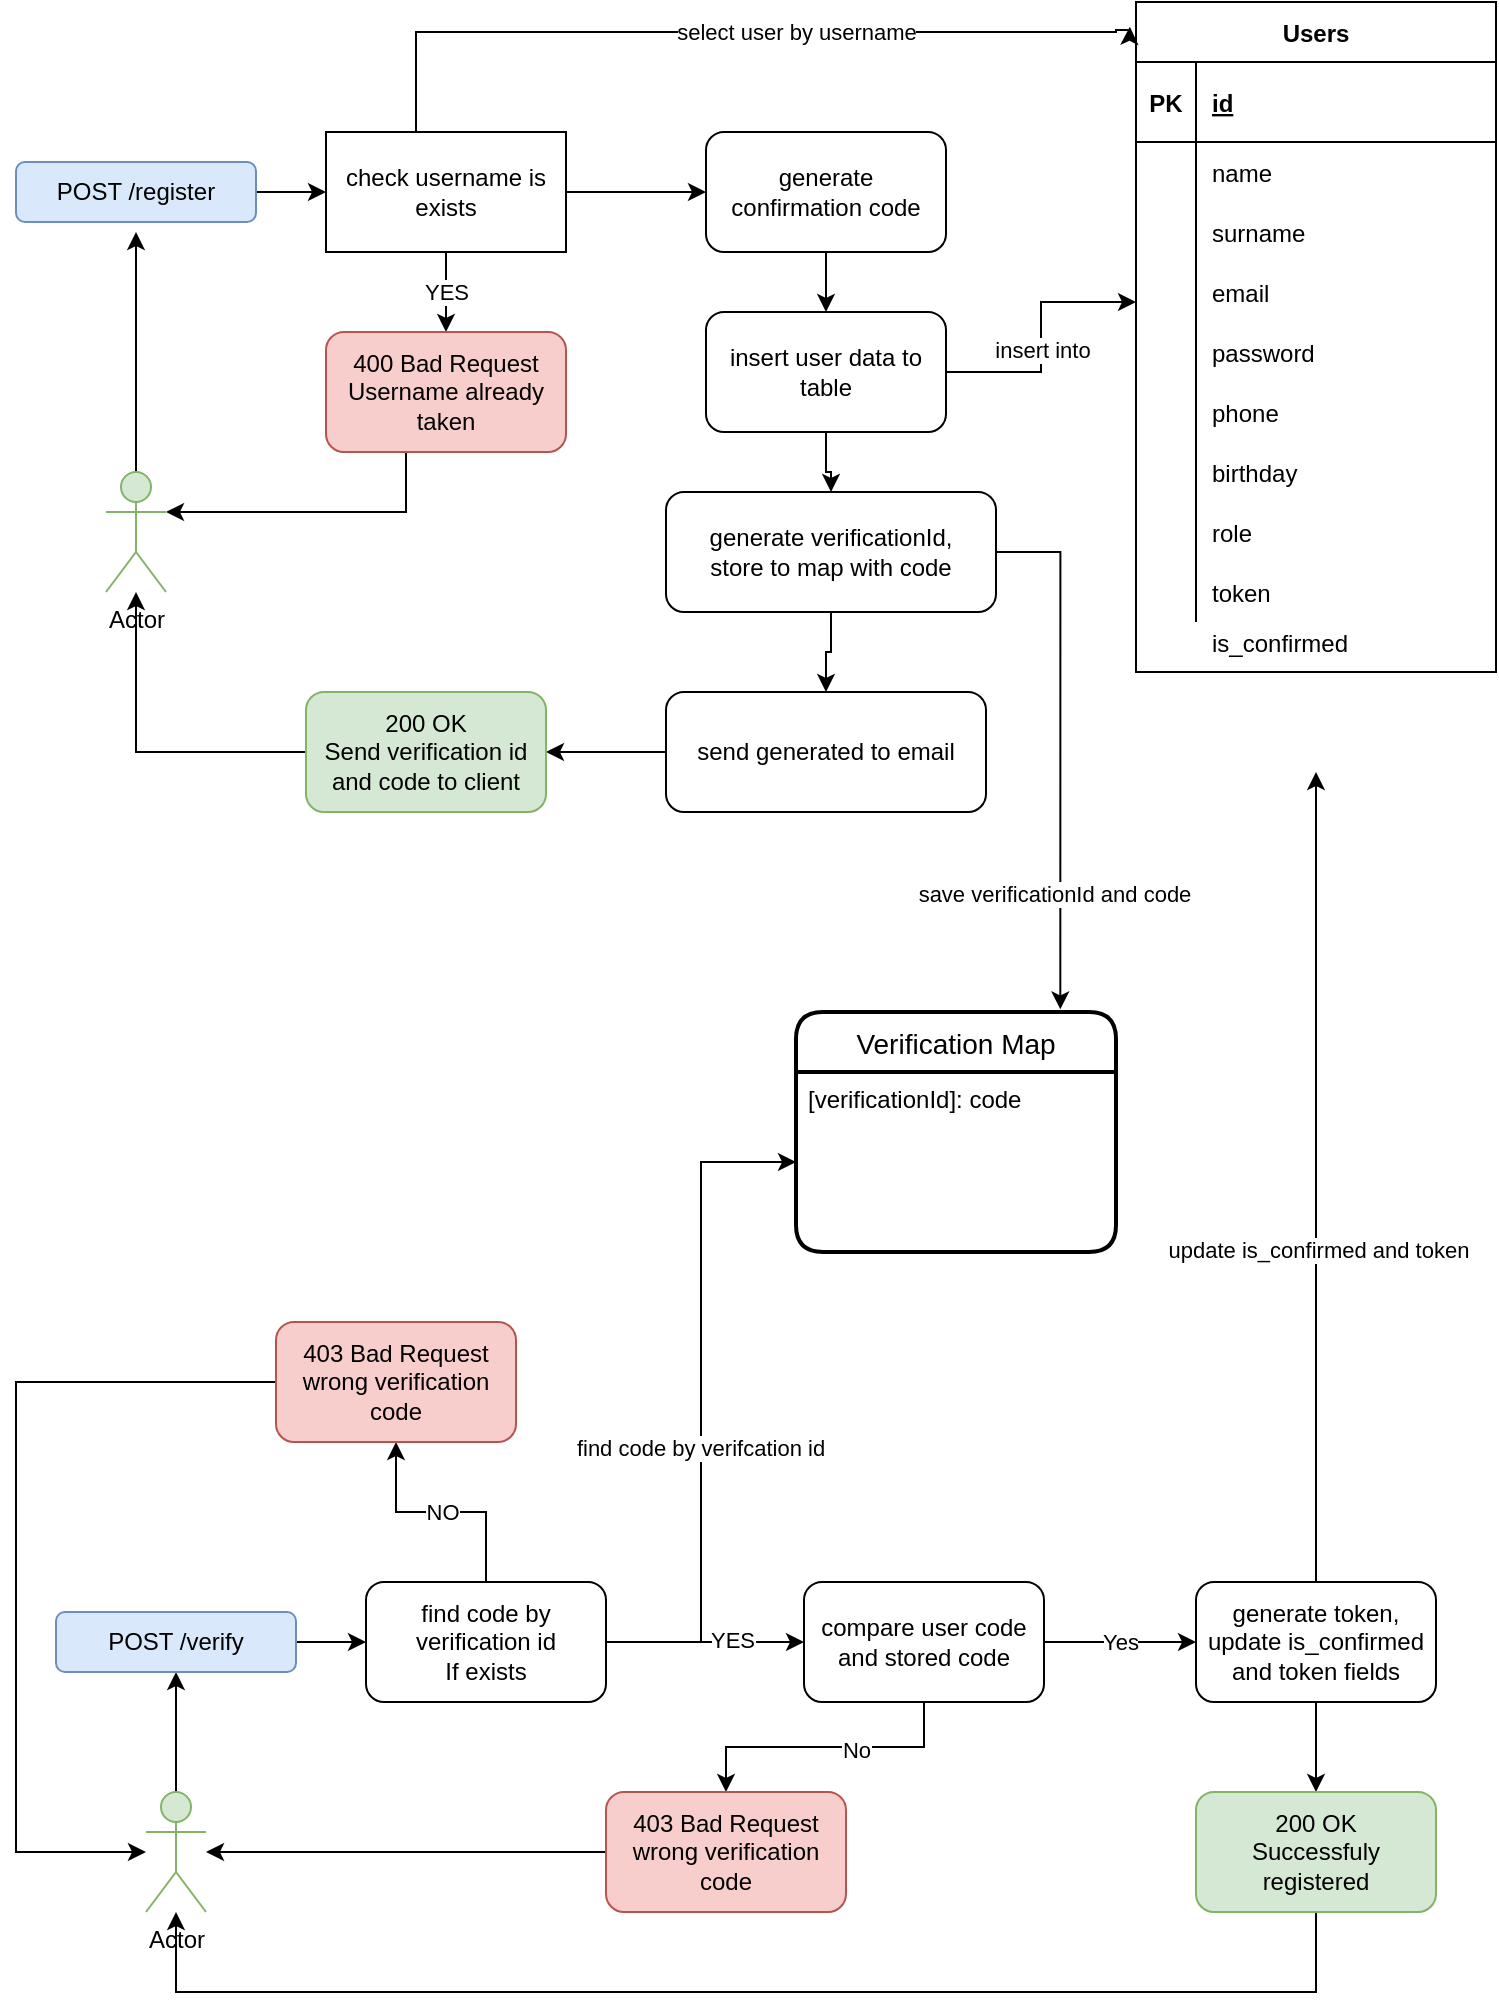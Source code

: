 <mxfile version="20.8.1" type="github" pages="2">
  <diagram id="KpNZu5s6K74Fhy5XpJUd" name="Страница 1">
    <mxGraphModel dx="909" dy="511" grid="1" gridSize="10" guides="1" tooltips="1" connect="1" arrows="1" fold="1" page="1" pageScale="1" pageWidth="827" pageHeight="1169" math="0" shadow="0">
      <root>
        <mxCell id="0" />
        <mxCell id="1" parent="0" />
        <mxCell id="UqoLNxq10_P1WbbZh7oi-83" style="edgeStyle=orthogonalEdgeStyle;rounded=0;orthogonalLoop=1;jettySize=auto;html=1;" edge="1" parent="1" source="UqoLNxq10_P1WbbZh7oi-1">
          <mxGeometry relative="1" as="geometry">
            <mxPoint x="90.0" y="150" as="targetPoint" />
          </mxGeometry>
        </mxCell>
        <mxCell id="UqoLNxq10_P1WbbZh7oi-1" value="Actor" style="shape=umlActor;verticalLabelPosition=bottom;verticalAlign=top;html=1;outlineConnect=0;fillColor=#d5e8d4;strokeColor=#82b366;" vertex="1" parent="1">
          <mxGeometry x="75" y="270" width="30" height="60" as="geometry" />
        </mxCell>
        <mxCell id="UqoLNxq10_P1WbbZh7oi-74" value="" style="edgeStyle=orthogonalEdgeStyle;rounded=0;orthogonalLoop=1;jettySize=auto;html=1;" edge="1" parent="1" source="UqoLNxq10_P1WbbZh7oi-5" target="UqoLNxq10_P1WbbZh7oi-73">
          <mxGeometry relative="1" as="geometry" />
        </mxCell>
        <mxCell id="UqoLNxq10_P1WbbZh7oi-5" value="POST /register" style="rounded=1;whiteSpace=wrap;html=1;fillColor=#dae8fc;strokeColor=#6c8ebf;" vertex="1" parent="1">
          <mxGeometry x="30" y="115" width="120" height="30" as="geometry" />
        </mxCell>
        <mxCell id="UqoLNxq10_P1WbbZh7oi-6" value="Users" style="shape=table;startSize=30;container=1;collapsible=1;childLayout=tableLayout;fixedRows=1;rowLines=0;fontStyle=1;align=center;resizeLast=1;" vertex="1" parent="1">
          <mxGeometry x="590" y="35" width="180" height="335" as="geometry" />
        </mxCell>
        <mxCell id="UqoLNxq10_P1WbbZh7oi-7" value="" style="shape=tableRow;horizontal=0;startSize=0;swimlaneHead=0;swimlaneBody=0;fillColor=none;collapsible=0;dropTarget=0;points=[[0,0.5],[1,0.5]];portConstraint=eastwest;top=0;left=0;right=0;bottom=1;" vertex="1" parent="UqoLNxq10_P1WbbZh7oi-6">
          <mxGeometry y="30" width="180" height="40" as="geometry" />
        </mxCell>
        <mxCell id="UqoLNxq10_P1WbbZh7oi-8" value="PK" style="shape=partialRectangle;connectable=0;fillColor=none;top=0;left=0;bottom=0;right=0;fontStyle=1;overflow=hidden;" vertex="1" parent="UqoLNxq10_P1WbbZh7oi-7">
          <mxGeometry width="30" height="40" as="geometry">
            <mxRectangle width="30" height="40" as="alternateBounds" />
          </mxGeometry>
        </mxCell>
        <mxCell id="UqoLNxq10_P1WbbZh7oi-9" value="id" style="shape=partialRectangle;connectable=0;fillColor=none;top=0;left=0;bottom=0;right=0;align=left;spacingLeft=6;fontStyle=5;overflow=hidden;" vertex="1" parent="UqoLNxq10_P1WbbZh7oi-7">
          <mxGeometry x="30" width="150" height="40" as="geometry">
            <mxRectangle width="150" height="40" as="alternateBounds" />
          </mxGeometry>
        </mxCell>
        <mxCell id="UqoLNxq10_P1WbbZh7oi-10" value="" style="shape=tableRow;horizontal=0;startSize=0;swimlaneHead=0;swimlaneBody=0;fillColor=none;collapsible=0;dropTarget=0;points=[[0,0.5],[1,0.5]];portConstraint=eastwest;top=0;left=0;right=0;bottom=0;" vertex="1" parent="UqoLNxq10_P1WbbZh7oi-6">
          <mxGeometry y="70" width="180" height="30" as="geometry" />
        </mxCell>
        <mxCell id="UqoLNxq10_P1WbbZh7oi-11" value="" style="shape=partialRectangle;connectable=0;fillColor=none;top=0;left=0;bottom=0;right=0;editable=1;overflow=hidden;" vertex="1" parent="UqoLNxq10_P1WbbZh7oi-10">
          <mxGeometry width="30" height="30" as="geometry">
            <mxRectangle width="30" height="30" as="alternateBounds" />
          </mxGeometry>
        </mxCell>
        <mxCell id="UqoLNxq10_P1WbbZh7oi-12" value="name" style="shape=partialRectangle;connectable=0;fillColor=none;top=0;left=0;bottom=0;right=0;align=left;spacingLeft=6;overflow=hidden;" vertex="1" parent="UqoLNxq10_P1WbbZh7oi-10">
          <mxGeometry x="30" width="150" height="30" as="geometry">
            <mxRectangle width="150" height="30" as="alternateBounds" />
          </mxGeometry>
        </mxCell>
        <mxCell id="UqoLNxq10_P1WbbZh7oi-13" value="" style="shape=tableRow;horizontal=0;startSize=0;swimlaneHead=0;swimlaneBody=0;fillColor=none;collapsible=0;dropTarget=0;points=[[0,0.5],[1,0.5]];portConstraint=eastwest;top=0;left=0;right=0;bottom=0;" vertex="1" parent="UqoLNxq10_P1WbbZh7oi-6">
          <mxGeometry y="100" width="180" height="30" as="geometry" />
        </mxCell>
        <mxCell id="UqoLNxq10_P1WbbZh7oi-14" value="" style="shape=partialRectangle;connectable=0;fillColor=none;top=0;left=0;bottom=0;right=0;editable=1;overflow=hidden;" vertex="1" parent="UqoLNxq10_P1WbbZh7oi-13">
          <mxGeometry width="30" height="30" as="geometry">
            <mxRectangle width="30" height="30" as="alternateBounds" />
          </mxGeometry>
        </mxCell>
        <mxCell id="UqoLNxq10_P1WbbZh7oi-15" value="surname" style="shape=partialRectangle;connectable=0;fillColor=none;top=0;left=0;bottom=0;right=0;align=left;spacingLeft=6;overflow=hidden;" vertex="1" parent="UqoLNxq10_P1WbbZh7oi-13">
          <mxGeometry x="30" width="150" height="30" as="geometry">
            <mxRectangle width="150" height="30" as="alternateBounds" />
          </mxGeometry>
        </mxCell>
        <mxCell id="UqoLNxq10_P1WbbZh7oi-16" value="" style="shape=tableRow;horizontal=0;startSize=0;swimlaneHead=0;swimlaneBody=0;fillColor=none;collapsible=0;dropTarget=0;points=[[0,0.5],[1,0.5]];portConstraint=eastwest;top=0;left=0;right=0;bottom=0;" vertex="1" parent="UqoLNxq10_P1WbbZh7oi-6">
          <mxGeometry y="130" width="180" height="30" as="geometry" />
        </mxCell>
        <mxCell id="UqoLNxq10_P1WbbZh7oi-17" value="" style="shape=partialRectangle;connectable=0;fillColor=none;top=0;left=0;bottom=0;right=0;editable=1;overflow=hidden;" vertex="1" parent="UqoLNxq10_P1WbbZh7oi-16">
          <mxGeometry width="30" height="30" as="geometry">
            <mxRectangle width="30" height="30" as="alternateBounds" />
          </mxGeometry>
        </mxCell>
        <mxCell id="UqoLNxq10_P1WbbZh7oi-18" value="email" style="shape=partialRectangle;connectable=0;fillColor=none;top=0;left=0;bottom=0;right=0;align=left;spacingLeft=6;overflow=hidden;" vertex="1" parent="UqoLNxq10_P1WbbZh7oi-16">
          <mxGeometry x="30" width="150" height="30" as="geometry">
            <mxRectangle width="150" height="30" as="alternateBounds" />
          </mxGeometry>
        </mxCell>
        <mxCell id="UqoLNxq10_P1WbbZh7oi-19" value="" style="shape=tableRow;horizontal=0;startSize=0;swimlaneHead=0;swimlaneBody=0;fillColor=none;collapsible=0;dropTarget=0;points=[[0,0.5],[1,0.5]];portConstraint=eastwest;top=0;left=0;right=0;bottom=0;" vertex="1" parent="UqoLNxq10_P1WbbZh7oi-6">
          <mxGeometry y="160" width="180" height="30" as="geometry" />
        </mxCell>
        <mxCell id="UqoLNxq10_P1WbbZh7oi-20" value="" style="shape=partialRectangle;connectable=0;fillColor=none;top=0;left=0;bottom=0;right=0;editable=1;overflow=hidden;" vertex="1" parent="UqoLNxq10_P1WbbZh7oi-19">
          <mxGeometry width="30" height="30" as="geometry">
            <mxRectangle width="30" height="30" as="alternateBounds" />
          </mxGeometry>
        </mxCell>
        <mxCell id="UqoLNxq10_P1WbbZh7oi-21" value="password" style="shape=partialRectangle;connectable=0;fillColor=none;top=0;left=0;bottom=0;right=0;align=left;spacingLeft=6;overflow=hidden;" vertex="1" parent="UqoLNxq10_P1WbbZh7oi-19">
          <mxGeometry x="30" width="150" height="30" as="geometry">
            <mxRectangle width="150" height="30" as="alternateBounds" />
          </mxGeometry>
        </mxCell>
        <mxCell id="UqoLNxq10_P1WbbZh7oi-37" value="" style="shape=tableRow;horizontal=0;startSize=0;swimlaneHead=0;swimlaneBody=0;fillColor=none;collapsible=0;dropTarget=0;points=[[0,0.5],[1,0.5]];portConstraint=eastwest;top=0;left=0;right=0;bottom=0;" vertex="1" parent="UqoLNxq10_P1WbbZh7oi-6">
          <mxGeometry y="190" width="180" height="30" as="geometry" />
        </mxCell>
        <mxCell id="UqoLNxq10_P1WbbZh7oi-38" value="" style="shape=partialRectangle;connectable=0;fillColor=none;top=0;left=0;bottom=0;right=0;editable=1;overflow=hidden;" vertex="1" parent="UqoLNxq10_P1WbbZh7oi-37">
          <mxGeometry width="30" height="30" as="geometry">
            <mxRectangle width="30" height="30" as="alternateBounds" />
          </mxGeometry>
        </mxCell>
        <mxCell id="UqoLNxq10_P1WbbZh7oi-39" value="phone" style="shape=partialRectangle;connectable=0;fillColor=none;top=0;left=0;bottom=0;right=0;align=left;spacingLeft=6;overflow=hidden;" vertex="1" parent="UqoLNxq10_P1WbbZh7oi-37">
          <mxGeometry x="30" width="150" height="30" as="geometry">
            <mxRectangle width="150" height="30" as="alternateBounds" />
          </mxGeometry>
        </mxCell>
        <mxCell id="UqoLNxq10_P1WbbZh7oi-40" value="" style="shape=tableRow;horizontal=0;startSize=0;swimlaneHead=0;swimlaneBody=0;fillColor=none;collapsible=0;dropTarget=0;points=[[0,0.5],[1,0.5]];portConstraint=eastwest;top=0;left=0;right=0;bottom=0;" vertex="1" parent="UqoLNxq10_P1WbbZh7oi-6">
          <mxGeometry y="220" width="180" height="30" as="geometry" />
        </mxCell>
        <mxCell id="UqoLNxq10_P1WbbZh7oi-41" value="" style="shape=partialRectangle;connectable=0;fillColor=none;top=0;left=0;bottom=0;right=0;editable=1;overflow=hidden;" vertex="1" parent="UqoLNxq10_P1WbbZh7oi-40">
          <mxGeometry width="30" height="30" as="geometry">
            <mxRectangle width="30" height="30" as="alternateBounds" />
          </mxGeometry>
        </mxCell>
        <mxCell id="UqoLNxq10_P1WbbZh7oi-42" value="birthday" style="shape=partialRectangle;connectable=0;fillColor=none;top=0;left=0;bottom=0;right=0;align=left;spacingLeft=6;overflow=hidden;" vertex="1" parent="UqoLNxq10_P1WbbZh7oi-40">
          <mxGeometry x="30" width="150" height="30" as="geometry">
            <mxRectangle width="150" height="30" as="alternateBounds" />
          </mxGeometry>
        </mxCell>
        <mxCell id="UqoLNxq10_P1WbbZh7oi-43" value="" style="shape=tableRow;horizontal=0;startSize=0;swimlaneHead=0;swimlaneBody=0;fillColor=none;collapsible=0;dropTarget=0;points=[[0,0.5],[1,0.5]];portConstraint=eastwest;top=0;left=0;right=0;bottom=0;" vertex="1" parent="UqoLNxq10_P1WbbZh7oi-6">
          <mxGeometry y="250" width="180" height="30" as="geometry" />
        </mxCell>
        <mxCell id="UqoLNxq10_P1WbbZh7oi-44" value="" style="shape=partialRectangle;connectable=0;fillColor=none;top=0;left=0;bottom=0;right=0;editable=1;overflow=hidden;" vertex="1" parent="UqoLNxq10_P1WbbZh7oi-43">
          <mxGeometry width="30" height="30" as="geometry">
            <mxRectangle width="30" height="30" as="alternateBounds" />
          </mxGeometry>
        </mxCell>
        <mxCell id="UqoLNxq10_P1WbbZh7oi-45" value="role" style="shape=partialRectangle;connectable=0;fillColor=none;top=0;left=0;bottom=0;right=0;align=left;spacingLeft=6;overflow=hidden;" vertex="1" parent="UqoLNxq10_P1WbbZh7oi-43">
          <mxGeometry x="30" width="150" height="30" as="geometry">
            <mxRectangle width="150" height="30" as="alternateBounds" />
          </mxGeometry>
        </mxCell>
        <mxCell id="UqoLNxq10_P1WbbZh7oi-70" value="" style="shape=tableRow;horizontal=0;startSize=0;swimlaneHead=0;swimlaneBody=0;fillColor=none;collapsible=0;dropTarget=0;points=[[0,0.5],[1,0.5]];portConstraint=eastwest;top=0;left=0;right=0;bottom=0;" vertex="1" parent="UqoLNxq10_P1WbbZh7oi-6">
          <mxGeometry y="280" width="180" height="30" as="geometry" />
        </mxCell>
        <mxCell id="UqoLNxq10_P1WbbZh7oi-71" value="" style="shape=partialRectangle;connectable=0;fillColor=none;top=0;left=0;bottom=0;right=0;editable=1;overflow=hidden;" vertex="1" parent="UqoLNxq10_P1WbbZh7oi-70">
          <mxGeometry width="30" height="30" as="geometry">
            <mxRectangle width="30" height="30" as="alternateBounds" />
          </mxGeometry>
        </mxCell>
        <mxCell id="UqoLNxq10_P1WbbZh7oi-72" value="token" style="shape=partialRectangle;connectable=0;fillColor=none;top=0;left=0;bottom=0;right=0;align=left;spacingLeft=6;overflow=hidden;" vertex="1" parent="UqoLNxq10_P1WbbZh7oi-70">
          <mxGeometry x="30" width="150" height="30" as="geometry">
            <mxRectangle width="150" height="30" as="alternateBounds" />
          </mxGeometry>
        </mxCell>
        <mxCell id="UqoLNxq10_P1WbbZh7oi-76" value="YES" style="edgeStyle=orthogonalEdgeStyle;rounded=0;orthogonalLoop=1;jettySize=auto;html=1;entryX=0.5;entryY=0;entryDx=0;entryDy=0;" edge="1" parent="1" source="UqoLNxq10_P1WbbZh7oi-73" target="UqoLNxq10_P1WbbZh7oi-75">
          <mxGeometry relative="1" as="geometry" />
        </mxCell>
        <mxCell id="UqoLNxq10_P1WbbZh7oi-79" style="edgeStyle=orthogonalEdgeStyle;rounded=0;orthogonalLoop=1;jettySize=auto;html=1;entryX=-0.017;entryY=0.037;entryDx=0;entryDy=0;entryPerimeter=0;" edge="1" parent="1" source="UqoLNxq10_P1WbbZh7oi-73" target="UqoLNxq10_P1WbbZh7oi-6">
          <mxGeometry relative="1" as="geometry">
            <mxPoint x="580" y="50" as="targetPoint" />
            <Array as="points">
              <mxPoint x="230" y="50" />
              <mxPoint x="580" y="50" />
              <mxPoint x="580" y="49" />
            </Array>
          </mxGeometry>
        </mxCell>
        <mxCell id="UqoLNxq10_P1WbbZh7oi-80" value="select user by username" style="edgeLabel;html=1;align=center;verticalAlign=middle;resizable=0;points=[];" vertex="1" connectable="0" parent="UqoLNxq10_P1WbbZh7oi-79">
          <mxGeometry x="0.305" relative="1" as="geometry">
            <mxPoint x="-27" as="offset" />
          </mxGeometry>
        </mxCell>
        <mxCell id="UqoLNxq10_P1WbbZh7oi-87" style="edgeStyle=orthogonalEdgeStyle;rounded=0;orthogonalLoop=1;jettySize=auto;html=1;" edge="1" parent="1" source="UqoLNxq10_P1WbbZh7oi-73" target="UqoLNxq10_P1WbbZh7oi-85">
          <mxGeometry relative="1" as="geometry" />
        </mxCell>
        <mxCell id="UqoLNxq10_P1WbbZh7oi-73" value="check username is exists" style="rounded=0;whiteSpace=wrap;html=1;" vertex="1" parent="1">
          <mxGeometry x="185" y="100" width="120" height="60" as="geometry" />
        </mxCell>
        <mxCell id="UqoLNxq10_P1WbbZh7oi-77" style="edgeStyle=orthogonalEdgeStyle;rounded=0;orthogonalLoop=1;jettySize=auto;html=1;" edge="1" parent="1" source="UqoLNxq10_P1WbbZh7oi-75" target="UqoLNxq10_P1WbbZh7oi-1">
          <mxGeometry relative="1" as="geometry">
            <Array as="points">
              <mxPoint x="225" y="290" />
            </Array>
          </mxGeometry>
        </mxCell>
        <mxCell id="UqoLNxq10_P1WbbZh7oi-75" value="400 Bad Request&lt;br&gt;Username already taken" style="rounded=1;whiteSpace=wrap;html=1;fillColor=#f8cecc;strokeColor=#b85450;" vertex="1" parent="1">
          <mxGeometry x="185" y="200" width="120" height="60" as="geometry" />
        </mxCell>
        <mxCell id="UqoLNxq10_P1WbbZh7oi-90" style="edgeStyle=orthogonalEdgeStyle;rounded=0;orthogonalLoop=1;jettySize=auto;html=1;" edge="1" parent="1" source="UqoLNxq10_P1WbbZh7oi-85" target="UqoLNxq10_P1WbbZh7oi-89">
          <mxGeometry relative="1" as="geometry" />
        </mxCell>
        <mxCell id="UqoLNxq10_P1WbbZh7oi-85" value="generate &lt;br&gt;confirmation code" style="rounded=1;whiteSpace=wrap;html=1;" vertex="1" parent="1">
          <mxGeometry x="375" y="100" width="120" height="60" as="geometry" />
        </mxCell>
        <mxCell id="UqoLNxq10_P1WbbZh7oi-128" style="edgeStyle=orthogonalEdgeStyle;rounded=0;orthogonalLoop=1;jettySize=auto;html=1;entryX=0.5;entryY=0;entryDx=0;entryDy=0;" edge="1" parent="1" source="UqoLNxq10_P1WbbZh7oi-89" target="UqoLNxq10_P1WbbZh7oi-127">
          <mxGeometry relative="1" as="geometry" />
        </mxCell>
        <mxCell id="UqoLNxq10_P1WbbZh7oi-137" style="edgeStyle=orthogonalEdgeStyle;rounded=0;orthogonalLoop=1;jettySize=auto;html=1;entryX=0;entryY=0.667;entryDx=0;entryDy=0;entryPerimeter=0;" edge="1" parent="1" source="UqoLNxq10_P1WbbZh7oi-89" target="UqoLNxq10_P1WbbZh7oi-16">
          <mxGeometry relative="1" as="geometry" />
        </mxCell>
        <mxCell id="UqoLNxq10_P1WbbZh7oi-138" value="insert into" style="edgeLabel;html=1;align=center;verticalAlign=middle;resizable=0;points=[];" vertex="1" connectable="0" parent="UqoLNxq10_P1WbbZh7oi-137">
          <mxGeometry x="-0.095" relative="1" as="geometry">
            <mxPoint as="offset" />
          </mxGeometry>
        </mxCell>
        <mxCell id="UqoLNxq10_P1WbbZh7oi-89" value="insert user data to table" style="rounded=1;whiteSpace=wrap;html=1;" vertex="1" parent="1">
          <mxGeometry x="375" y="190" width="120" height="60" as="geometry" />
        </mxCell>
        <mxCell id="UqoLNxq10_P1WbbZh7oi-121" value="" style="shape=tableRow;horizontal=0;startSize=0;swimlaneHead=0;swimlaneBody=0;fillColor=none;collapsible=0;dropTarget=0;points=[[0,0.5],[1,0.5]];portConstraint=eastwest;top=0;left=0;right=0;bottom=0;" vertex="1" parent="1">
          <mxGeometry x="590" y="380" width="180" height="30" as="geometry" />
        </mxCell>
        <mxCell id="UqoLNxq10_P1WbbZh7oi-122" value="" style="shape=partialRectangle;connectable=0;fillColor=none;top=0;left=0;bottom=0;right=0;editable=1;overflow=hidden;" vertex="1" parent="UqoLNxq10_P1WbbZh7oi-121">
          <mxGeometry width="30" height="30" as="geometry">
            <mxRectangle width="30" height="30" as="alternateBounds" />
          </mxGeometry>
        </mxCell>
        <mxCell id="UqoLNxq10_P1WbbZh7oi-126" value="is_confirmed" style="shape=partialRectangle;connectable=0;fillColor=none;top=0;left=0;bottom=0;right=0;align=left;spacingLeft=6;overflow=hidden;" vertex="1" parent="1">
          <mxGeometry x="620" y="340" width="150" height="30" as="geometry">
            <mxRectangle width="150" height="30" as="alternateBounds" />
          </mxGeometry>
        </mxCell>
        <mxCell id="UqoLNxq10_P1WbbZh7oi-131" style="edgeStyle=orthogonalEdgeStyle;rounded=0;orthogonalLoop=1;jettySize=auto;html=1;" edge="1" parent="1" source="UqoLNxq10_P1WbbZh7oi-127" target="UqoLNxq10_P1WbbZh7oi-130">
          <mxGeometry relative="1" as="geometry" />
        </mxCell>
        <mxCell id="UqoLNxq10_P1WbbZh7oi-173" style="edgeStyle=orthogonalEdgeStyle;rounded=0;orthogonalLoop=1;jettySize=auto;html=1;entryX=0.826;entryY=-0.011;entryDx=0;entryDy=0;entryPerimeter=0;" edge="1" parent="1" source="UqoLNxq10_P1WbbZh7oi-127" target="UqoLNxq10_P1WbbZh7oi-144">
          <mxGeometry relative="1" as="geometry">
            <Array as="points">
              <mxPoint x="552" y="310" />
            </Array>
          </mxGeometry>
        </mxCell>
        <mxCell id="UqoLNxq10_P1WbbZh7oi-175" value="save verificationId and code" style="edgeLabel;html=1;align=center;verticalAlign=middle;resizable=0;points=[];" vertex="1" connectable="0" parent="UqoLNxq10_P1WbbZh7oi-173">
          <mxGeometry x="0.283" y="-3" relative="1" as="geometry">
            <mxPoint y="35" as="offset" />
          </mxGeometry>
        </mxCell>
        <mxCell id="UqoLNxq10_P1WbbZh7oi-127" value="generate verificationId, &lt;br&gt;store to map with code" style="rounded=1;whiteSpace=wrap;html=1;" vertex="1" parent="1">
          <mxGeometry x="355" y="280" width="165" height="60" as="geometry" />
        </mxCell>
        <mxCell id="UqoLNxq10_P1WbbZh7oi-133" style="edgeStyle=orthogonalEdgeStyle;rounded=0;orthogonalLoop=1;jettySize=auto;html=1;" edge="1" parent="1" source="UqoLNxq10_P1WbbZh7oi-130" target="UqoLNxq10_P1WbbZh7oi-132">
          <mxGeometry relative="1" as="geometry" />
        </mxCell>
        <mxCell id="UqoLNxq10_P1WbbZh7oi-130" value="send generated to email" style="rounded=1;whiteSpace=wrap;html=1;" vertex="1" parent="1">
          <mxGeometry x="355" y="380" width="160" height="60" as="geometry" />
        </mxCell>
        <mxCell id="UqoLNxq10_P1WbbZh7oi-134" style="edgeStyle=orthogonalEdgeStyle;rounded=0;orthogonalLoop=1;jettySize=auto;html=1;" edge="1" parent="1" source="UqoLNxq10_P1WbbZh7oi-132" target="UqoLNxq10_P1WbbZh7oi-1">
          <mxGeometry relative="1" as="geometry" />
        </mxCell>
        <mxCell id="UqoLNxq10_P1WbbZh7oi-132" value="200 OK&lt;br&gt;Send verification id and code to client" style="rounded=1;whiteSpace=wrap;html=1;fillColor=#d5e8d4;strokeColor=#82b366;" vertex="1" parent="1">
          <mxGeometry x="175" y="380" width="120" height="60" as="geometry" />
        </mxCell>
        <mxCell id="UqoLNxq10_P1WbbZh7oi-143" style="edgeStyle=orthogonalEdgeStyle;rounded=0;orthogonalLoop=1;jettySize=auto;html=1;entryX=0.5;entryY=1;entryDx=0;entryDy=0;" edge="1" parent="1" source="UqoLNxq10_P1WbbZh7oi-139" target="UqoLNxq10_P1WbbZh7oi-142">
          <mxGeometry relative="1" as="geometry" />
        </mxCell>
        <mxCell id="UqoLNxq10_P1WbbZh7oi-139" value="Actor" style="shape=umlActor;verticalLabelPosition=bottom;verticalAlign=top;html=1;outlineConnect=0;fillColor=#d5e8d4;strokeColor=#82b366;" vertex="1" parent="1">
          <mxGeometry x="95" y="930" width="30" height="60" as="geometry" />
        </mxCell>
        <mxCell id="UqoLNxq10_P1WbbZh7oi-148" style="edgeStyle=orthogonalEdgeStyle;rounded=0;orthogonalLoop=1;jettySize=auto;html=1;entryX=0;entryY=0.5;entryDx=0;entryDy=0;" edge="1" parent="1" source="UqoLNxq10_P1WbbZh7oi-142" target="UqoLNxq10_P1WbbZh7oi-147">
          <mxGeometry relative="1" as="geometry" />
        </mxCell>
        <mxCell id="UqoLNxq10_P1WbbZh7oi-142" value="POST /verify" style="rounded=1;whiteSpace=wrap;html=1;fillColor=#dae8fc;strokeColor=#6c8ebf;" vertex="1" parent="1">
          <mxGeometry x="50" y="840" width="120" height="30" as="geometry" />
        </mxCell>
        <mxCell id="UqoLNxq10_P1WbbZh7oi-144" value="Verification Map" style="swimlane;childLayout=stackLayout;horizontal=1;startSize=30;horizontalStack=0;rounded=1;fontSize=14;fontStyle=0;strokeWidth=2;resizeParent=0;resizeLast=1;shadow=0;dashed=0;align=center;" vertex="1" parent="1">
          <mxGeometry x="420" y="540" width="160" height="120" as="geometry" />
        </mxCell>
        <mxCell id="UqoLNxq10_P1WbbZh7oi-145" value="[verificationId]: code" style="align=left;strokeColor=none;fillColor=none;spacingLeft=4;fontSize=12;verticalAlign=top;resizable=0;rotatable=0;part=1;" vertex="1" parent="UqoLNxq10_P1WbbZh7oi-144">
          <mxGeometry y="30" width="160" height="90" as="geometry" />
        </mxCell>
        <mxCell id="UqoLNxq10_P1WbbZh7oi-152" style="edgeStyle=orthogonalEdgeStyle;rounded=0;orthogonalLoop=1;jettySize=auto;html=1;entryX=0;entryY=0.5;entryDx=0;entryDy=0;" edge="1" parent="1" source="UqoLNxq10_P1WbbZh7oi-147" target="UqoLNxq10_P1WbbZh7oi-145">
          <mxGeometry relative="1" as="geometry" />
        </mxCell>
        <mxCell id="UqoLNxq10_P1WbbZh7oi-162" value="find code by verifcation id" style="edgeLabel;html=1;align=center;verticalAlign=middle;resizable=0;points=[];" vertex="1" connectable="0" parent="UqoLNxq10_P1WbbZh7oi-152">
          <mxGeometry x="-0.136" y="1" relative="1" as="geometry">
            <mxPoint as="offset" />
          </mxGeometry>
        </mxCell>
        <mxCell id="UqoLNxq10_P1WbbZh7oi-157" style="edgeStyle=orthogonalEdgeStyle;rounded=0;orthogonalLoop=1;jettySize=auto;html=1;" edge="1" parent="1" source="UqoLNxq10_P1WbbZh7oi-147" target="UqoLNxq10_P1WbbZh7oi-156">
          <mxGeometry relative="1" as="geometry" />
        </mxCell>
        <mxCell id="UqoLNxq10_P1WbbZh7oi-158" value="YES" style="edgeLabel;html=1;align=center;verticalAlign=middle;resizable=0;points=[];" vertex="1" connectable="0" parent="UqoLNxq10_P1WbbZh7oi-157">
          <mxGeometry x="0.267" y="1" relative="1" as="geometry">
            <mxPoint as="offset" />
          </mxGeometry>
        </mxCell>
        <mxCell id="UqoLNxq10_P1WbbZh7oi-161" value="NO" style="edgeStyle=orthogonalEdgeStyle;rounded=0;orthogonalLoop=1;jettySize=auto;html=1;entryX=0.5;entryY=1;entryDx=0;entryDy=0;" edge="1" parent="1" source="UqoLNxq10_P1WbbZh7oi-147" target="UqoLNxq10_P1WbbZh7oi-159">
          <mxGeometry relative="1" as="geometry" />
        </mxCell>
        <mxCell id="UqoLNxq10_P1WbbZh7oi-147" value="find code by verification id&lt;br&gt;If exists" style="rounded=1;whiteSpace=wrap;html=1;" vertex="1" parent="1">
          <mxGeometry x="205" y="825" width="120" height="60" as="geometry" />
        </mxCell>
        <mxCell id="UqoLNxq10_P1WbbZh7oi-164" style="edgeStyle=orthogonalEdgeStyle;rounded=0;orthogonalLoop=1;jettySize=auto;html=1;" edge="1" parent="1" source="UqoLNxq10_P1WbbZh7oi-156" target="UqoLNxq10_P1WbbZh7oi-163">
          <mxGeometry relative="1" as="geometry" />
        </mxCell>
        <mxCell id="UqoLNxq10_P1WbbZh7oi-165" value="No" style="edgeLabel;html=1;align=center;verticalAlign=middle;resizable=0;points=[];" vertex="1" connectable="0" parent="UqoLNxq10_P1WbbZh7oi-164">
          <mxGeometry x="-0.215" y="1" relative="1" as="geometry">
            <mxPoint as="offset" />
          </mxGeometry>
        </mxCell>
        <mxCell id="UqoLNxq10_P1WbbZh7oi-168" value="Yes" style="edgeStyle=orthogonalEdgeStyle;rounded=0;orthogonalLoop=1;jettySize=auto;html=1;entryX=0;entryY=0.5;entryDx=0;entryDy=0;" edge="1" parent="1" source="UqoLNxq10_P1WbbZh7oi-156" target="UqoLNxq10_P1WbbZh7oi-167">
          <mxGeometry relative="1" as="geometry" />
        </mxCell>
        <mxCell id="UqoLNxq10_P1WbbZh7oi-156" value="compare user code and stored code" style="rounded=1;whiteSpace=wrap;html=1;" vertex="1" parent="1">
          <mxGeometry x="424" y="825" width="120" height="60" as="geometry" />
        </mxCell>
        <mxCell id="UqoLNxq10_P1WbbZh7oi-160" style="edgeStyle=orthogonalEdgeStyle;rounded=0;orthogonalLoop=1;jettySize=auto;html=1;" edge="1" parent="1" source="UqoLNxq10_P1WbbZh7oi-159" target="UqoLNxq10_P1WbbZh7oi-139">
          <mxGeometry x="0.091" y="-100" relative="1" as="geometry">
            <Array as="points">
              <mxPoint x="30" y="725" />
              <mxPoint x="30" y="960" />
            </Array>
            <mxPoint as="offset" />
          </mxGeometry>
        </mxCell>
        <mxCell id="UqoLNxq10_P1WbbZh7oi-159" value="403 Bad Request&lt;br&gt;wrong verification code" style="rounded=1;whiteSpace=wrap;html=1;fillColor=#f8cecc;strokeColor=#b85450;" vertex="1" parent="1">
          <mxGeometry x="160" y="695" width="120" height="60" as="geometry" />
        </mxCell>
        <mxCell id="UqoLNxq10_P1WbbZh7oi-166" style="edgeStyle=orthogonalEdgeStyle;rounded=0;orthogonalLoop=1;jettySize=auto;html=1;" edge="1" parent="1" source="UqoLNxq10_P1WbbZh7oi-163" target="UqoLNxq10_P1WbbZh7oi-139">
          <mxGeometry relative="1" as="geometry" />
        </mxCell>
        <mxCell id="UqoLNxq10_P1WbbZh7oi-163" value="403 Bad Request&lt;br style=&quot;border-color: var(--border-color);&quot;&gt;wrong verification code" style="rounded=1;whiteSpace=wrap;html=1;fillColor=#f8cecc;strokeColor=#b85450;" vertex="1" parent="1">
          <mxGeometry x="325" y="930" width="120" height="60" as="geometry" />
        </mxCell>
        <mxCell id="UqoLNxq10_P1WbbZh7oi-171" style="edgeStyle=orthogonalEdgeStyle;rounded=0;orthogonalLoop=1;jettySize=auto;html=1;entryX=0.5;entryY=0;entryDx=0;entryDy=0;" edge="1" parent="1" source="UqoLNxq10_P1WbbZh7oi-167" target="UqoLNxq10_P1WbbZh7oi-170">
          <mxGeometry relative="1" as="geometry" />
        </mxCell>
        <mxCell id="UqoLNxq10_P1WbbZh7oi-178" style="edgeStyle=orthogonalEdgeStyle;rounded=0;orthogonalLoop=1;jettySize=auto;html=1;" edge="1" parent="1" source="UqoLNxq10_P1WbbZh7oi-167">
          <mxGeometry relative="1" as="geometry">
            <mxPoint x="680" y="420" as="targetPoint" />
          </mxGeometry>
        </mxCell>
        <mxCell id="UqoLNxq10_P1WbbZh7oi-179" value="update is_confirmed and token" style="edgeLabel;html=1;align=center;verticalAlign=middle;resizable=0;points=[];" vertex="1" connectable="0" parent="UqoLNxq10_P1WbbZh7oi-178">
          <mxGeometry x="-0.178" y="-1" relative="1" as="geometry">
            <mxPoint as="offset" />
          </mxGeometry>
        </mxCell>
        <mxCell id="UqoLNxq10_P1WbbZh7oi-167" value="generate token, update is_confirmed and token fields" style="rounded=1;whiteSpace=wrap;html=1;" vertex="1" parent="1">
          <mxGeometry x="620" y="825" width="120" height="60" as="geometry" />
        </mxCell>
        <mxCell id="UqoLNxq10_P1WbbZh7oi-172" style="edgeStyle=orthogonalEdgeStyle;rounded=0;orthogonalLoop=1;jettySize=auto;html=1;" edge="1" parent="1" source="UqoLNxq10_P1WbbZh7oi-170" target="UqoLNxq10_P1WbbZh7oi-139">
          <mxGeometry relative="1" as="geometry">
            <Array as="points">
              <mxPoint x="680" y="1030" />
              <mxPoint x="110" y="1030" />
            </Array>
          </mxGeometry>
        </mxCell>
        <mxCell id="UqoLNxq10_P1WbbZh7oi-170" value="200 OK&lt;br&gt;Successfuly registered" style="rounded=1;whiteSpace=wrap;html=1;fillColor=#d5e8d4;strokeColor=#82b366;" vertex="1" parent="1">
          <mxGeometry x="620" y="930" width="120" height="60" as="geometry" />
        </mxCell>
      </root>
    </mxGraphModel>
  </diagram>
  <diagram id="zMQlUynSHbbpmlHrMymJ" name="Страница 2">
    <mxGraphModel dx="954" dy="537" grid="1" gridSize="10" guides="1" tooltips="1" connect="1" arrows="1" fold="1" page="1" pageScale="1" pageWidth="827" pageHeight="1169" math="0" shadow="0">
      <root>
        <mxCell id="0" />
        <mxCell id="1" parent="0" />
        <mxCell id="Uub1bpQBf8IHmAAVOYTw-31" style="edgeStyle=orthogonalEdgeStyle;rounded=0;orthogonalLoop=1;jettySize=auto;html=1;" edge="1" parent="1" source="VXRjtuLJzrn9sCzOnKX1-1" target="Uub1bpQBf8IHmAAVOYTw-30">
          <mxGeometry relative="1" as="geometry" />
        </mxCell>
        <mxCell id="VXRjtuLJzrn9sCzOnKX1-1" value="POST /login" style="rounded=1;whiteSpace=wrap;html=1;fillColor=#dae8fc;strokeColor=#6c8ebf;" vertex="1" parent="1">
          <mxGeometry x="50" y="160" width="120" height="30" as="geometry" />
        </mxCell>
        <mxCell id="VXRjtuLJzrn9sCzOnKX1-4" style="edgeStyle=orthogonalEdgeStyle;rounded=0;orthogonalLoop=1;jettySize=auto;html=1;entryX=0.5;entryY=1;entryDx=0;entryDy=0;" edge="1" parent="1" source="VXRjtuLJzrn9sCzOnKX1-2" target="VXRjtuLJzrn9sCzOnKX1-1">
          <mxGeometry relative="1" as="geometry" />
        </mxCell>
        <mxCell id="VXRjtuLJzrn9sCzOnKX1-2" value="Actor" style="shape=umlActor;verticalLabelPosition=bottom;verticalAlign=top;html=1;outlineConnect=0;fillColor=#d5e8d4;strokeColor=#82b366;" vertex="1" parent="1">
          <mxGeometry x="95" y="280" width="30" height="60" as="geometry" />
        </mxCell>
        <mxCell id="Uub1bpQBf8IHmAAVOYTw-1" value="Users" style="shape=table;startSize=30;container=1;collapsible=1;childLayout=tableLayout;fixedRows=1;rowLines=0;fontStyle=1;align=center;resizeLast=1;" vertex="1" parent="1">
          <mxGeometry x="590" y="35" width="180" height="335" as="geometry" />
        </mxCell>
        <mxCell id="Uub1bpQBf8IHmAAVOYTw-2" value="" style="shape=tableRow;horizontal=0;startSize=0;swimlaneHead=0;swimlaneBody=0;fillColor=none;collapsible=0;dropTarget=0;points=[[0,0.5],[1,0.5]];portConstraint=eastwest;top=0;left=0;right=0;bottom=1;" vertex="1" parent="Uub1bpQBf8IHmAAVOYTw-1">
          <mxGeometry y="30" width="180" height="40" as="geometry" />
        </mxCell>
        <mxCell id="Uub1bpQBf8IHmAAVOYTw-3" value="PK" style="shape=partialRectangle;connectable=0;fillColor=none;top=0;left=0;bottom=0;right=0;fontStyle=1;overflow=hidden;" vertex="1" parent="Uub1bpQBf8IHmAAVOYTw-2">
          <mxGeometry width="30" height="40" as="geometry">
            <mxRectangle width="30" height="40" as="alternateBounds" />
          </mxGeometry>
        </mxCell>
        <mxCell id="Uub1bpQBf8IHmAAVOYTw-4" value="id" style="shape=partialRectangle;connectable=0;fillColor=none;top=0;left=0;bottom=0;right=0;align=left;spacingLeft=6;fontStyle=5;overflow=hidden;" vertex="1" parent="Uub1bpQBf8IHmAAVOYTw-2">
          <mxGeometry x="30" width="150" height="40" as="geometry">
            <mxRectangle width="150" height="40" as="alternateBounds" />
          </mxGeometry>
        </mxCell>
        <mxCell id="Uub1bpQBf8IHmAAVOYTw-5" value="" style="shape=tableRow;horizontal=0;startSize=0;swimlaneHead=0;swimlaneBody=0;fillColor=none;collapsible=0;dropTarget=0;points=[[0,0.5],[1,0.5]];portConstraint=eastwest;top=0;left=0;right=0;bottom=0;" vertex="1" parent="Uub1bpQBf8IHmAAVOYTw-1">
          <mxGeometry y="70" width="180" height="30" as="geometry" />
        </mxCell>
        <mxCell id="Uub1bpQBf8IHmAAVOYTw-6" value="" style="shape=partialRectangle;connectable=0;fillColor=none;top=0;left=0;bottom=0;right=0;editable=1;overflow=hidden;" vertex="1" parent="Uub1bpQBf8IHmAAVOYTw-5">
          <mxGeometry width="30" height="30" as="geometry">
            <mxRectangle width="30" height="30" as="alternateBounds" />
          </mxGeometry>
        </mxCell>
        <mxCell id="Uub1bpQBf8IHmAAVOYTw-7" value="name" style="shape=partialRectangle;connectable=0;fillColor=none;top=0;left=0;bottom=0;right=0;align=left;spacingLeft=6;overflow=hidden;" vertex="1" parent="Uub1bpQBf8IHmAAVOYTw-5">
          <mxGeometry x="30" width="150" height="30" as="geometry">
            <mxRectangle width="150" height="30" as="alternateBounds" />
          </mxGeometry>
        </mxCell>
        <mxCell id="Uub1bpQBf8IHmAAVOYTw-8" value="" style="shape=tableRow;horizontal=0;startSize=0;swimlaneHead=0;swimlaneBody=0;fillColor=none;collapsible=0;dropTarget=0;points=[[0,0.5],[1,0.5]];portConstraint=eastwest;top=0;left=0;right=0;bottom=0;" vertex="1" parent="Uub1bpQBf8IHmAAVOYTw-1">
          <mxGeometry y="100" width="180" height="30" as="geometry" />
        </mxCell>
        <mxCell id="Uub1bpQBf8IHmAAVOYTw-9" value="" style="shape=partialRectangle;connectable=0;fillColor=none;top=0;left=0;bottom=0;right=0;editable=1;overflow=hidden;" vertex="1" parent="Uub1bpQBf8IHmAAVOYTw-8">
          <mxGeometry width="30" height="30" as="geometry">
            <mxRectangle width="30" height="30" as="alternateBounds" />
          </mxGeometry>
        </mxCell>
        <mxCell id="Uub1bpQBf8IHmAAVOYTw-10" value="surname" style="shape=partialRectangle;connectable=0;fillColor=none;top=0;left=0;bottom=0;right=0;align=left;spacingLeft=6;overflow=hidden;" vertex="1" parent="Uub1bpQBf8IHmAAVOYTw-8">
          <mxGeometry x="30" width="150" height="30" as="geometry">
            <mxRectangle width="150" height="30" as="alternateBounds" />
          </mxGeometry>
        </mxCell>
        <mxCell id="Uub1bpQBf8IHmAAVOYTw-11" value="" style="shape=tableRow;horizontal=0;startSize=0;swimlaneHead=0;swimlaneBody=0;fillColor=none;collapsible=0;dropTarget=0;points=[[0,0.5],[1,0.5]];portConstraint=eastwest;top=0;left=0;right=0;bottom=0;" vertex="1" parent="Uub1bpQBf8IHmAAVOYTw-1">
          <mxGeometry y="130" width="180" height="30" as="geometry" />
        </mxCell>
        <mxCell id="Uub1bpQBf8IHmAAVOYTw-12" value="" style="shape=partialRectangle;connectable=0;fillColor=none;top=0;left=0;bottom=0;right=0;editable=1;overflow=hidden;" vertex="1" parent="Uub1bpQBf8IHmAAVOYTw-11">
          <mxGeometry width="30" height="30" as="geometry">
            <mxRectangle width="30" height="30" as="alternateBounds" />
          </mxGeometry>
        </mxCell>
        <mxCell id="Uub1bpQBf8IHmAAVOYTw-13" value="email" style="shape=partialRectangle;connectable=0;fillColor=none;top=0;left=0;bottom=0;right=0;align=left;spacingLeft=6;overflow=hidden;" vertex="1" parent="Uub1bpQBf8IHmAAVOYTw-11">
          <mxGeometry x="30" width="150" height="30" as="geometry">
            <mxRectangle width="150" height="30" as="alternateBounds" />
          </mxGeometry>
        </mxCell>
        <mxCell id="Uub1bpQBf8IHmAAVOYTw-14" value="" style="shape=tableRow;horizontal=0;startSize=0;swimlaneHead=0;swimlaneBody=0;fillColor=none;collapsible=0;dropTarget=0;points=[[0,0.5],[1,0.5]];portConstraint=eastwest;top=0;left=0;right=0;bottom=0;" vertex="1" parent="Uub1bpQBf8IHmAAVOYTw-1">
          <mxGeometry y="160" width="180" height="30" as="geometry" />
        </mxCell>
        <mxCell id="Uub1bpQBf8IHmAAVOYTw-15" value="" style="shape=partialRectangle;connectable=0;fillColor=none;top=0;left=0;bottom=0;right=0;editable=1;overflow=hidden;" vertex="1" parent="Uub1bpQBf8IHmAAVOYTw-14">
          <mxGeometry width="30" height="30" as="geometry">
            <mxRectangle width="30" height="30" as="alternateBounds" />
          </mxGeometry>
        </mxCell>
        <mxCell id="Uub1bpQBf8IHmAAVOYTw-16" value="password" style="shape=partialRectangle;connectable=0;fillColor=none;top=0;left=0;bottom=0;right=0;align=left;spacingLeft=6;overflow=hidden;" vertex="1" parent="Uub1bpQBf8IHmAAVOYTw-14">
          <mxGeometry x="30" width="150" height="30" as="geometry">
            <mxRectangle width="150" height="30" as="alternateBounds" />
          </mxGeometry>
        </mxCell>
        <mxCell id="Uub1bpQBf8IHmAAVOYTw-17" value="" style="shape=tableRow;horizontal=0;startSize=0;swimlaneHead=0;swimlaneBody=0;fillColor=none;collapsible=0;dropTarget=0;points=[[0,0.5],[1,0.5]];portConstraint=eastwest;top=0;left=0;right=0;bottom=0;" vertex="1" parent="Uub1bpQBf8IHmAAVOYTw-1">
          <mxGeometry y="190" width="180" height="30" as="geometry" />
        </mxCell>
        <mxCell id="Uub1bpQBf8IHmAAVOYTw-18" value="" style="shape=partialRectangle;connectable=0;fillColor=none;top=0;left=0;bottom=0;right=0;editable=1;overflow=hidden;" vertex="1" parent="Uub1bpQBf8IHmAAVOYTw-17">
          <mxGeometry width="30" height="30" as="geometry">
            <mxRectangle width="30" height="30" as="alternateBounds" />
          </mxGeometry>
        </mxCell>
        <mxCell id="Uub1bpQBf8IHmAAVOYTw-19" value="phone" style="shape=partialRectangle;connectable=0;fillColor=none;top=0;left=0;bottom=0;right=0;align=left;spacingLeft=6;overflow=hidden;" vertex="1" parent="Uub1bpQBf8IHmAAVOYTw-17">
          <mxGeometry x="30" width="150" height="30" as="geometry">
            <mxRectangle width="150" height="30" as="alternateBounds" />
          </mxGeometry>
        </mxCell>
        <mxCell id="Uub1bpQBf8IHmAAVOYTw-20" value="" style="shape=tableRow;horizontal=0;startSize=0;swimlaneHead=0;swimlaneBody=0;fillColor=none;collapsible=0;dropTarget=0;points=[[0,0.5],[1,0.5]];portConstraint=eastwest;top=0;left=0;right=0;bottom=0;" vertex="1" parent="Uub1bpQBf8IHmAAVOYTw-1">
          <mxGeometry y="220" width="180" height="30" as="geometry" />
        </mxCell>
        <mxCell id="Uub1bpQBf8IHmAAVOYTw-21" value="" style="shape=partialRectangle;connectable=0;fillColor=none;top=0;left=0;bottom=0;right=0;editable=1;overflow=hidden;" vertex="1" parent="Uub1bpQBf8IHmAAVOYTw-20">
          <mxGeometry width="30" height="30" as="geometry">
            <mxRectangle width="30" height="30" as="alternateBounds" />
          </mxGeometry>
        </mxCell>
        <mxCell id="Uub1bpQBf8IHmAAVOYTw-22" value="birthday" style="shape=partialRectangle;connectable=0;fillColor=none;top=0;left=0;bottom=0;right=0;align=left;spacingLeft=6;overflow=hidden;" vertex="1" parent="Uub1bpQBf8IHmAAVOYTw-20">
          <mxGeometry x="30" width="150" height="30" as="geometry">
            <mxRectangle width="150" height="30" as="alternateBounds" />
          </mxGeometry>
        </mxCell>
        <mxCell id="Uub1bpQBf8IHmAAVOYTw-23" value="" style="shape=tableRow;horizontal=0;startSize=0;swimlaneHead=0;swimlaneBody=0;fillColor=none;collapsible=0;dropTarget=0;points=[[0,0.5],[1,0.5]];portConstraint=eastwest;top=0;left=0;right=0;bottom=0;" vertex="1" parent="Uub1bpQBf8IHmAAVOYTw-1">
          <mxGeometry y="250" width="180" height="30" as="geometry" />
        </mxCell>
        <mxCell id="Uub1bpQBf8IHmAAVOYTw-24" value="" style="shape=partialRectangle;connectable=0;fillColor=none;top=0;left=0;bottom=0;right=0;editable=1;overflow=hidden;" vertex="1" parent="Uub1bpQBf8IHmAAVOYTw-23">
          <mxGeometry width="30" height="30" as="geometry">
            <mxRectangle width="30" height="30" as="alternateBounds" />
          </mxGeometry>
        </mxCell>
        <mxCell id="Uub1bpQBf8IHmAAVOYTw-25" value="role" style="shape=partialRectangle;connectable=0;fillColor=none;top=0;left=0;bottom=0;right=0;align=left;spacingLeft=6;overflow=hidden;" vertex="1" parent="Uub1bpQBf8IHmAAVOYTw-23">
          <mxGeometry x="30" width="150" height="30" as="geometry">
            <mxRectangle width="150" height="30" as="alternateBounds" />
          </mxGeometry>
        </mxCell>
        <mxCell id="Uub1bpQBf8IHmAAVOYTw-26" value="" style="shape=tableRow;horizontal=0;startSize=0;swimlaneHead=0;swimlaneBody=0;fillColor=none;collapsible=0;dropTarget=0;points=[[0,0.5],[1,0.5]];portConstraint=eastwest;top=0;left=0;right=0;bottom=0;" vertex="1" parent="Uub1bpQBf8IHmAAVOYTw-1">
          <mxGeometry y="280" width="180" height="30" as="geometry" />
        </mxCell>
        <mxCell id="Uub1bpQBf8IHmAAVOYTw-27" value="" style="shape=partialRectangle;connectable=0;fillColor=none;top=0;left=0;bottom=0;right=0;editable=1;overflow=hidden;" vertex="1" parent="Uub1bpQBf8IHmAAVOYTw-26">
          <mxGeometry width="30" height="30" as="geometry">
            <mxRectangle width="30" height="30" as="alternateBounds" />
          </mxGeometry>
        </mxCell>
        <mxCell id="Uub1bpQBf8IHmAAVOYTw-28" value="token" style="shape=partialRectangle;connectable=0;fillColor=none;top=0;left=0;bottom=0;right=0;align=left;spacingLeft=6;overflow=hidden;" vertex="1" parent="Uub1bpQBf8IHmAAVOYTw-26">
          <mxGeometry x="30" width="150" height="30" as="geometry">
            <mxRectangle width="150" height="30" as="alternateBounds" />
          </mxGeometry>
        </mxCell>
        <mxCell id="Uub1bpQBf8IHmAAVOYTw-29" value="is_confirmed" style="shape=partialRectangle;connectable=0;fillColor=none;top=0;left=0;bottom=0;right=0;align=left;spacingLeft=6;overflow=hidden;" vertex="1" parent="1">
          <mxGeometry x="620" y="340" width="150" height="30" as="geometry">
            <mxRectangle width="150" height="30" as="alternateBounds" />
          </mxGeometry>
        </mxCell>
        <mxCell id="Uub1bpQBf8IHmAAVOYTw-33" style="edgeStyle=orthogonalEdgeStyle;rounded=0;orthogonalLoop=1;jettySize=auto;html=1;entryX=-0.028;entryY=0.183;entryDx=0;entryDy=0;entryPerimeter=0;" edge="1" parent="1" source="Uub1bpQBf8IHmAAVOYTw-30" target="Uub1bpQBf8IHmAAVOYTw-8">
          <mxGeometry relative="1" as="geometry" />
        </mxCell>
        <mxCell id="Uub1bpQBf8IHmAAVOYTw-34" value="find by username" style="edgeLabel;html=1;align=center;verticalAlign=middle;resizable=0;points=[];" vertex="1" connectable="0" parent="Uub1bpQBf8IHmAAVOYTw-33">
          <mxGeometry x="-0.621" relative="1" as="geometry">
            <mxPoint y="1" as="offset" />
          </mxGeometry>
        </mxCell>
        <mxCell id="Uub1bpQBf8IHmAAVOYTw-37" style="edgeStyle=orthogonalEdgeStyle;rounded=0;orthogonalLoop=1;jettySize=auto;html=1;entryX=1;entryY=0.5;entryDx=0;entryDy=0;" edge="1" parent="1" source="Uub1bpQBf8IHmAAVOYTw-30" target="Uub1bpQBf8IHmAAVOYTw-35">
          <mxGeometry relative="1" as="geometry">
            <Array as="points">
              <mxPoint x="290" y="85" />
            </Array>
          </mxGeometry>
        </mxCell>
        <mxCell id="Uub1bpQBf8IHmAAVOYTw-38" value="No" style="edgeLabel;html=1;align=center;verticalAlign=middle;resizable=0;points=[];" vertex="1" connectable="0" parent="Uub1bpQBf8IHmAAVOYTw-37">
          <mxGeometry x="-0.656" y="2" relative="1" as="geometry">
            <mxPoint as="offset" />
          </mxGeometry>
        </mxCell>
        <mxCell id="Uub1bpQBf8IHmAAVOYTw-72" value="" style="edgeStyle=orthogonalEdgeStyle;rounded=0;orthogonalLoop=1;jettySize=auto;html=1;" edge="1" parent="1" source="Uub1bpQBf8IHmAAVOYTw-30" target="Uub1bpQBf8IHmAAVOYTw-39">
          <mxGeometry x="-0.524" y="-100" relative="1" as="geometry">
            <Array as="points">
              <mxPoint x="310" y="290" />
            </Array>
            <mxPoint as="offset" />
          </mxGeometry>
        </mxCell>
        <mxCell id="Uub1bpQBf8IHmAAVOYTw-74" value="YES" style="edgeLabel;html=1;align=center;verticalAlign=middle;resizable=0;points=[];" vertex="1" connectable="0" parent="Uub1bpQBf8IHmAAVOYTw-72">
          <mxGeometry x="-0.466" y="2" relative="1" as="geometry">
            <mxPoint as="offset" />
          </mxGeometry>
        </mxCell>
        <mxCell id="Uub1bpQBf8IHmAAVOYTw-30" value="get user&amp;nbsp;&lt;br&gt;with username.&lt;br&gt;check user is exists" style="rounded=1;whiteSpace=wrap;html=1;" vertex="1" parent="1">
          <mxGeometry x="225" y="145" width="120" height="60" as="geometry" />
        </mxCell>
        <mxCell id="Uub1bpQBf8IHmAAVOYTw-36" style="edgeStyle=orthogonalEdgeStyle;rounded=0;orthogonalLoop=1;jettySize=auto;html=1;entryX=0;entryY=0.333;entryDx=0;entryDy=0;entryPerimeter=0;" edge="1" parent="1" source="Uub1bpQBf8IHmAAVOYTw-35" target="VXRjtuLJzrn9sCzOnKX1-2">
          <mxGeometry relative="1" as="geometry">
            <Array as="points">
              <mxPoint x="20" y="85" />
              <mxPoint x="20" y="300" />
            </Array>
          </mxGeometry>
        </mxCell>
        <mxCell id="Uub1bpQBf8IHmAAVOYTw-35" value="404 Not Found.&lt;br&gt;User with username not found" style="rounded=1;whiteSpace=wrap;html=1;fillColor=#f8cecc;strokeColor=#b85450;" vertex="1" parent="1">
          <mxGeometry x="50" y="55" width="120" height="60" as="geometry" />
        </mxCell>
        <mxCell id="Uub1bpQBf8IHmAAVOYTw-78" style="edgeStyle=orthogonalEdgeStyle;rounded=0;orthogonalLoop=1;jettySize=auto;html=1;entryX=1;entryY=0.5;entryDx=0;entryDy=0;" edge="1" parent="1" source="Uub1bpQBf8IHmAAVOYTw-39" target="Uub1bpQBf8IHmAAVOYTw-76">
          <mxGeometry relative="1" as="geometry">
            <Array as="points">
              <mxPoint x="470" y="360" />
            </Array>
          </mxGeometry>
        </mxCell>
        <mxCell id="Uub1bpQBf8IHmAAVOYTw-79" value="No match" style="edgeLabel;html=1;align=center;verticalAlign=middle;resizable=0;points=[];" vertex="1" connectable="0" parent="Uub1bpQBf8IHmAAVOYTw-78">
          <mxGeometry x="0.312" y="4" relative="1" as="geometry">
            <mxPoint x="7" y="-4" as="offset" />
          </mxGeometry>
        </mxCell>
        <mxCell id="Uub1bpQBf8IHmAAVOYTw-82" value="Match" style="edgeStyle=orthogonalEdgeStyle;rounded=0;orthogonalLoop=1;jettySize=auto;html=1;" edge="1" parent="1" source="Uub1bpQBf8IHmAAVOYTw-39" target="Uub1bpQBf8IHmAAVOYTw-81">
          <mxGeometry relative="1" as="geometry">
            <Array as="points">
              <mxPoint x="560" y="290" />
            </Array>
          </mxGeometry>
        </mxCell>
        <mxCell id="Uub1bpQBf8IHmAAVOYTw-39" value="compare password" style="rounded=1;whiteSpace=wrap;html=1;" vertex="1" parent="1">
          <mxGeometry x="414" y="260" width="120" height="60" as="geometry" />
        </mxCell>
        <mxCell id="Uub1bpQBf8IHmAAVOYTw-75" style="edgeStyle=orthogonalEdgeStyle;rounded=0;orthogonalLoop=1;jettySize=auto;html=1;" edge="1" parent="1" source="Uub1bpQBf8IHmAAVOYTw-71" target="VXRjtuLJzrn9sCzOnKX1-2">
          <mxGeometry relative="1" as="geometry" />
        </mxCell>
        <mxCell id="Uub1bpQBf8IHmAAVOYTw-71" value="200 OK&lt;br&gt;send user data with token" style="rounded=1;whiteSpace=wrap;html=1;fillColor=#d5e8d4;strokeColor=#82b366;" vertex="1" parent="1">
          <mxGeometry x="250" y="440" width="120" height="60" as="geometry" />
        </mxCell>
        <mxCell id="Uub1bpQBf8IHmAAVOYTw-80" style="edgeStyle=orthogonalEdgeStyle;rounded=0;orthogonalLoop=1;jettySize=auto;html=1;" edge="1" parent="1" source="Uub1bpQBf8IHmAAVOYTw-76" target="VXRjtuLJzrn9sCzOnKX1-2">
          <mxGeometry relative="1" as="geometry" />
        </mxCell>
        <mxCell id="Uub1bpQBf8IHmAAVOYTw-76" value="403 Bad Reqeust&lt;br&gt;username or password wrong" style="rounded=1;whiteSpace=wrap;html=1;fillColor=#f8cecc;strokeColor=#b85450;" vertex="1" parent="1">
          <mxGeometry x="250" y="330" width="120" height="60" as="geometry" />
        </mxCell>
        <mxCell id="Uub1bpQBf8IHmAAVOYTw-83" style="edgeStyle=orthogonalEdgeStyle;rounded=0;orthogonalLoop=1;jettySize=auto;html=1;" edge="1" parent="1" source="Uub1bpQBf8IHmAAVOYTw-81" target="Uub1bpQBf8IHmAAVOYTw-71">
          <mxGeometry relative="1" as="geometry" />
        </mxCell>
        <mxCell id="Uub1bpQBf8IHmAAVOYTw-84" value="YES" style="edgeLabel;html=1;align=center;verticalAlign=middle;resizable=0;points=[];" vertex="1" connectable="0" parent="Uub1bpQBf8IHmAAVOYTw-83">
          <mxGeometry x="0.178" y="-4" relative="1" as="geometry">
            <mxPoint x="7" y="4" as="offset" />
          </mxGeometry>
        </mxCell>
        <mxCell id="Uub1bpQBf8IHmAAVOYTw-86" style="edgeStyle=orthogonalEdgeStyle;rounded=0;orthogonalLoop=1;jettySize=auto;html=1;entryX=1;entryY=0.75;entryDx=0;entryDy=0;" edge="1" parent="1" source="Uub1bpQBf8IHmAAVOYTw-81" target="Uub1bpQBf8IHmAAVOYTw-85">
          <mxGeometry relative="1" as="geometry">
            <Array as="points">
              <mxPoint x="520" y="600" />
            </Array>
          </mxGeometry>
        </mxCell>
        <mxCell id="Uub1bpQBf8IHmAAVOYTw-81" value="Check is_confirmed" style="rounded=1;whiteSpace=wrap;html=1;" vertex="1" parent="1">
          <mxGeometry x="460" y="440" width="120" height="60" as="geometry" />
        </mxCell>
        <mxCell id="Uub1bpQBf8IHmAAVOYTw-87" style="edgeStyle=orthogonalEdgeStyle;rounded=0;orthogonalLoop=1;jettySize=auto;html=1;" edge="1" parent="1" source="Uub1bpQBf8IHmAAVOYTw-85">
          <mxGeometry relative="1" as="geometry">
            <mxPoint x="110" y="340" as="targetPoint" />
          </mxGeometry>
        </mxCell>
        <mxCell id="Uub1bpQBf8IHmAAVOYTw-85" value="400 Forbidden&lt;br&gt;Email not verified" style="rounded=1;whiteSpace=wrap;html=1;fillColor=#f8cecc;strokeColor=#b85450;" vertex="1" parent="1">
          <mxGeometry x="250" y="555" width="120" height="60" as="geometry" />
        </mxCell>
      </root>
    </mxGraphModel>
  </diagram>
</mxfile>
